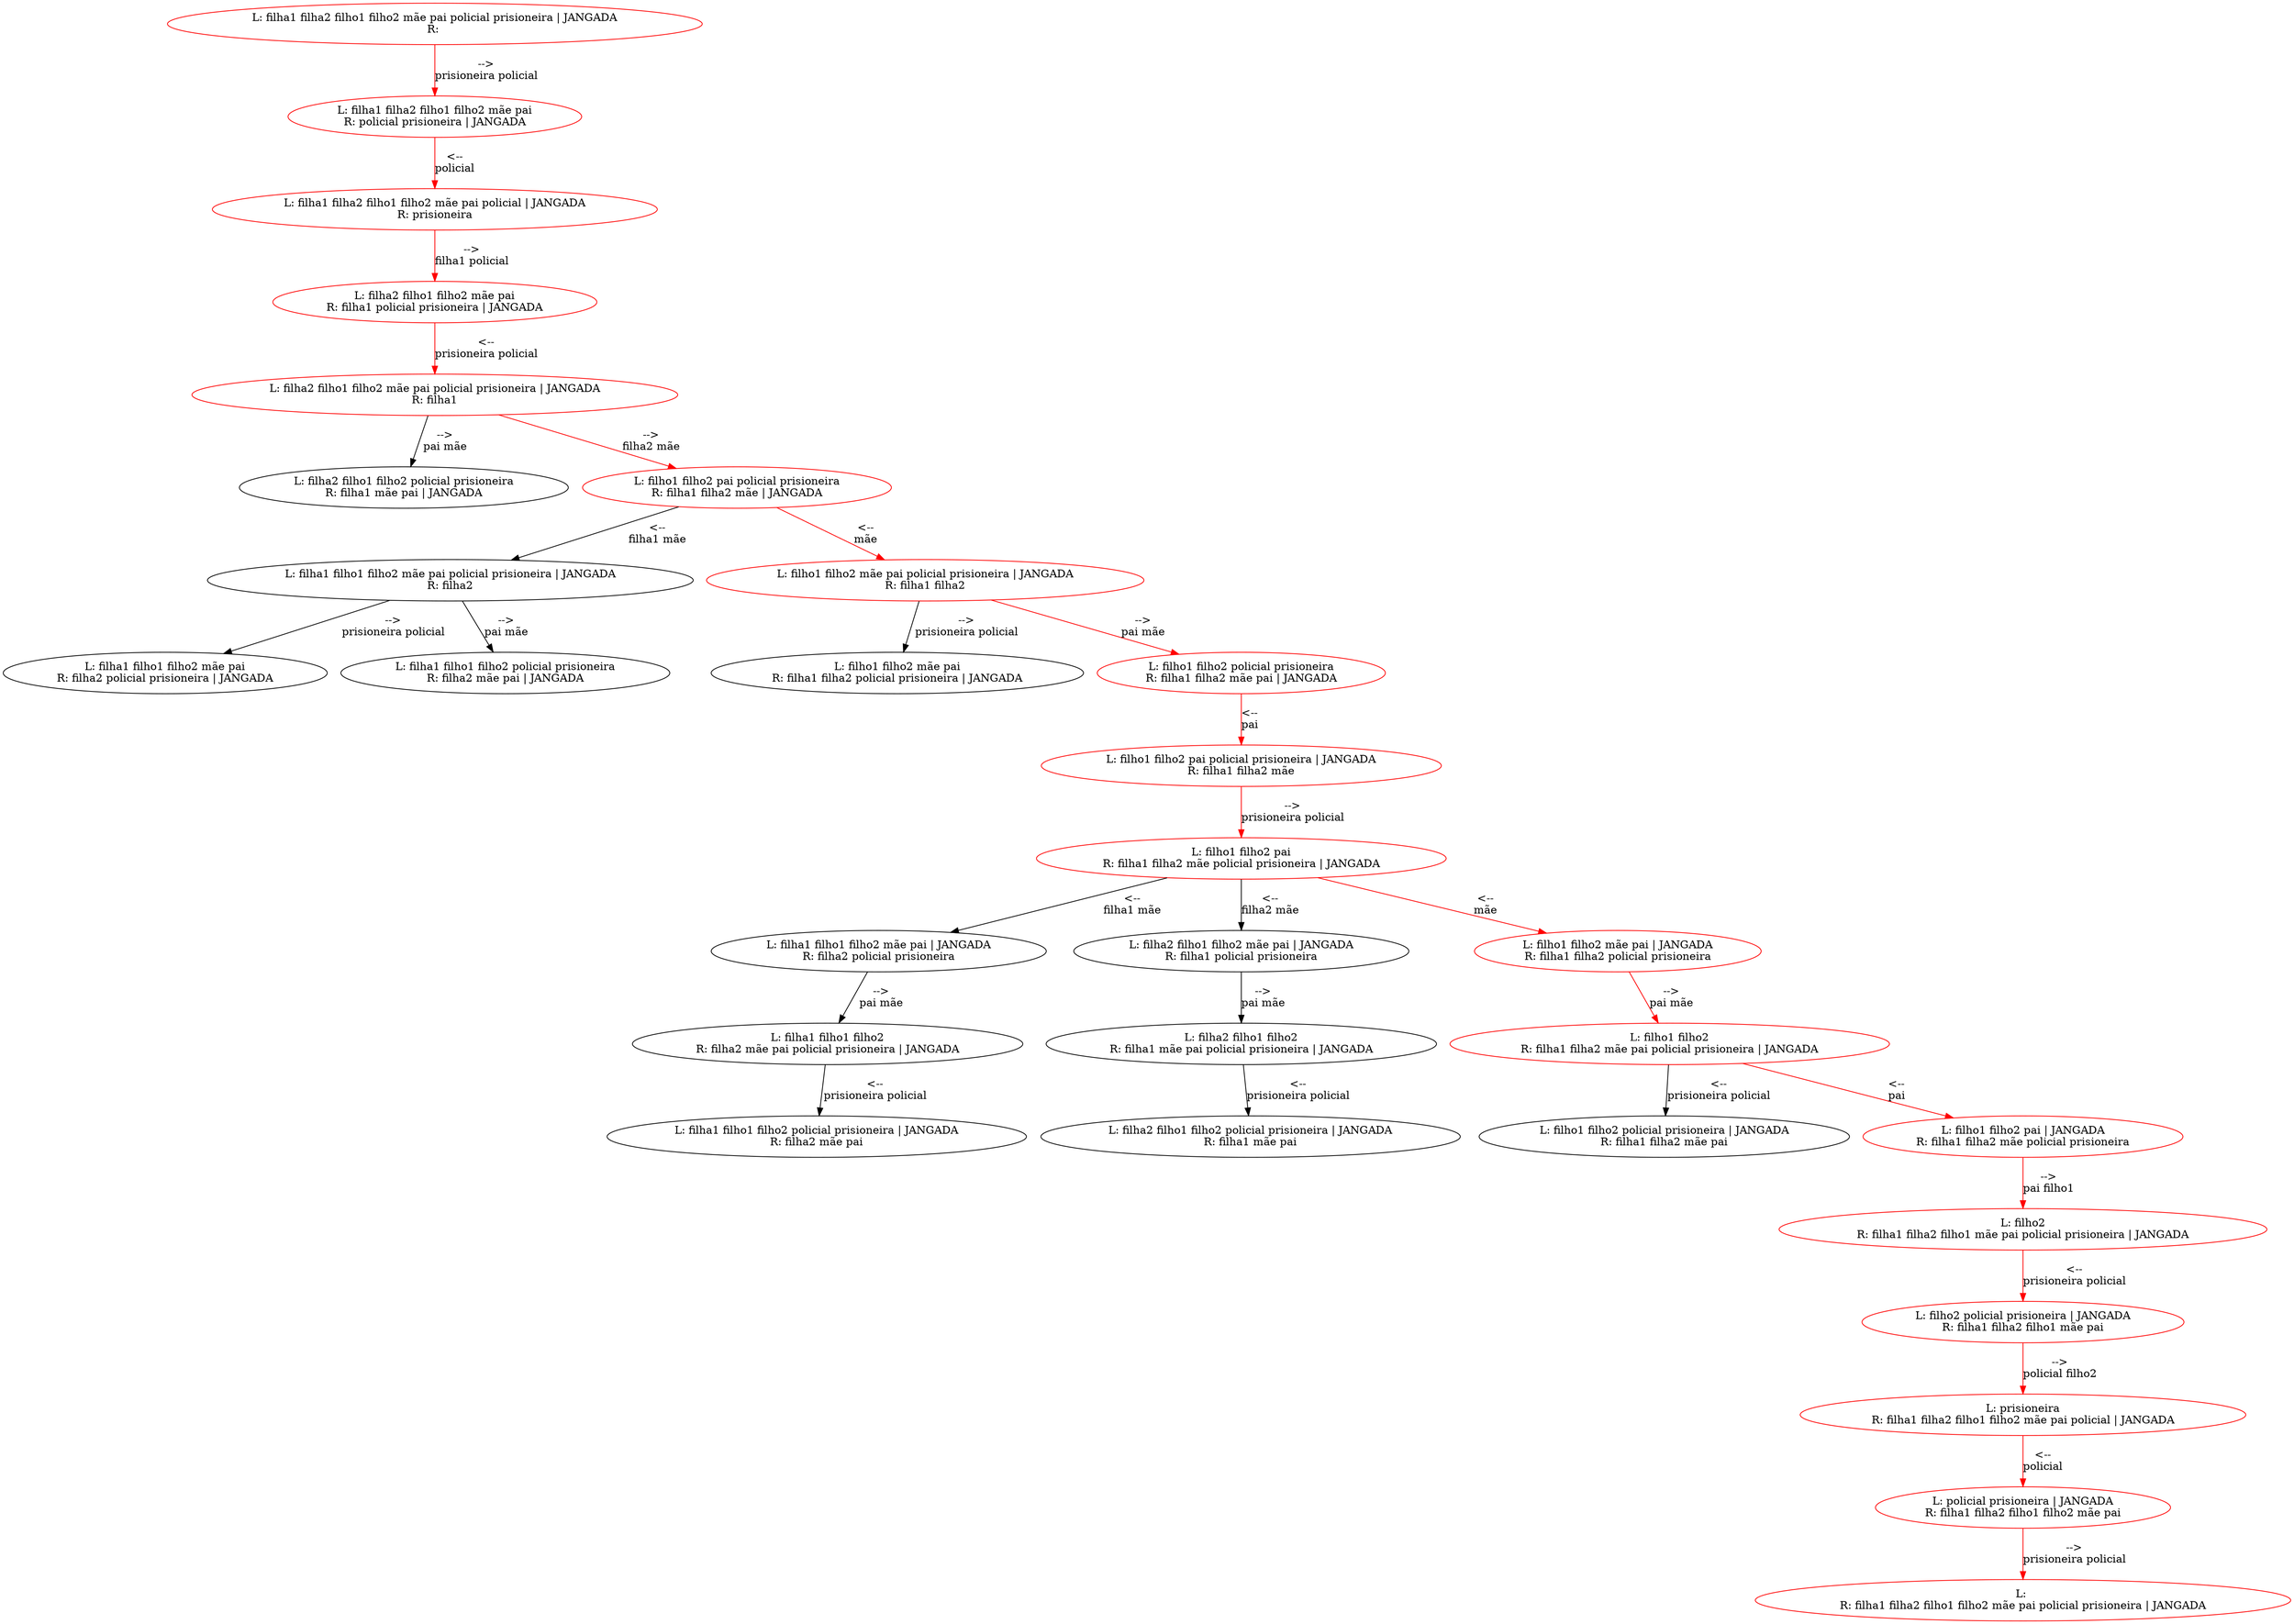 digraph {
0 [label="L: filha1 filha2 filho1 filho2 mãe pai policial prisioneira | JANGADA
R: 
"][color="red"]
0 -> 1 [label="-->
prisioneira policial
"][color="red"]
1 [label="L: filha1 filha2 filho1 filho2 mãe pai
R: policial prisioneira | JANGADA
"][color="red"]
1 -> 2 [label="<--
policial
"][color="red"]
2 [label="L: filha1 filha2 filho1 filho2 mãe pai policial | JANGADA
R: prisioneira
"][color="red"]
2 -> 3 [label="-->
filha1 policial
"][color="red"]
3 [label="L: filha2 filho1 filho2 mãe pai
R: filha1 policial prisioneira | JANGADA
"][color="red"]
3 -> 4 [label="<--
prisioneira policial
"][color="red"]
4 [label="L: filha2 filho1 filho2 mãe pai policial prisioneira | JANGADA
R: filha1
"][color="red"]
4 -> 5 [label="-->
pai mãe
"]
5 [label="L: filha2 filho1 filho2 policial prisioneira
R: filha1 mãe pai | JANGADA
"]
4 -> 6 [label="-->
filha2 mãe
"][color="red"]
6 [label="L: filho1 filho2 pai policial prisioneira
R: filha1 filha2 mãe | JANGADA
"][color="red"]
6 -> 7 [label="<--
filha1 mãe
"]
7 [label="L: filha1 filho1 filho2 mãe pai policial prisioneira | JANGADA
R: filha2
"]
7 -> 8 [label="-->
prisioneira policial
"]
8 [label="L: filha1 filho1 filho2 mãe pai
R: filha2 policial prisioneira | JANGADA
"]
7 -> 9 [label="-->
pai mãe
"]
9 [label="L: filha1 filho1 filho2 policial prisioneira
R: filha2 mãe pai | JANGADA
"]
6 -> 10 [label="<--
mãe
"][color="red"]
10 [label="L: filho1 filho2 mãe pai policial prisioneira | JANGADA
R: filha1 filha2
"][color="red"]
10 -> 11 [label="-->
prisioneira policial
"]
11 [label="L: filho1 filho2 mãe pai
R: filha1 filha2 policial prisioneira | JANGADA
"]
10 -> 12 [label="-->
pai mãe
"][color="red"]
12 [label="L: filho1 filho2 policial prisioneira
R: filha1 filha2 mãe pai | JANGADA
"][color="red"]
12 -> 13 [label="<--
pai
"][color="red"]
13 [label="L: filho1 filho2 pai policial prisioneira | JANGADA
R: filha1 filha2 mãe
"][color="red"]
13 -> 14 [label="-->
prisioneira policial
"][color="red"]
14 [label="L: filho1 filho2 pai
R: filha1 filha2 mãe policial prisioneira | JANGADA
"][color="red"]
14 -> 15 [label="<--
filha1 mãe
"]
15 [label="L: filha1 filho1 filho2 mãe pai | JANGADA
R: filha2 policial prisioneira
"]
15 -> 16 [label="-->
pai mãe
"]
16 [label="L: filha1 filho1 filho2
R: filha2 mãe pai policial prisioneira | JANGADA
"]
16 -> 17 [label="<--
prisioneira policial
"]
17 [label="L: filha1 filho1 filho2 policial prisioneira | JANGADA
R: filha2 mãe pai
"]
14 -> 18 [label="<--
filha2 mãe
"]
18 [label="L: filha2 filho1 filho2 mãe pai | JANGADA
R: filha1 policial prisioneira
"]
18 -> 19 [label="-->
pai mãe
"]
19 [label="L: filha2 filho1 filho2
R: filha1 mãe pai policial prisioneira | JANGADA
"]
19 -> 20 [label="<--
prisioneira policial
"]
20 [label="L: filha2 filho1 filho2 policial prisioneira | JANGADA
R: filha1 mãe pai
"]
14 -> 21 [label="<--
mãe
"][color="red"]
21 [label="L: filho1 filho2 mãe pai | JANGADA
R: filha1 filha2 policial prisioneira
"][color="red"]
21 -> 22 [label="-->
pai mãe
"][color="red"]
22 [label="L: filho1 filho2
R: filha1 filha2 mãe pai policial prisioneira | JANGADA
"][color="red"]
22 -> 23 [label="<--
prisioneira policial
"]
23 [label="L: filho1 filho2 policial prisioneira | JANGADA
R: filha1 filha2 mãe pai
"]
22 -> 24 [label="<--
pai
"][color="red"]
24 [label="L: filho1 filho2 pai | JANGADA
R: filha1 filha2 mãe policial prisioneira
"][color="red"]
24 -> 25 [label="-->
pai filho1
"][color="red"]
25 [label="L: filho2
R: filha1 filha2 filho1 mãe pai policial prisioneira | JANGADA
"][color="red"]
25 -> 26 [label="<--
prisioneira policial
"][color="red"]
26 [label="L: filho2 policial prisioneira | JANGADA
R: filha1 filha2 filho1 mãe pai
"][color="red"]
26 -> 27 [label="-->
policial filho2
"][color="red"]
27 [label="L: prisioneira
R: filha1 filha2 filho1 filho2 mãe pai policial | JANGADA
"][color="red"]
27 -> 28 [label="<--
policial
"][color="red"]
28 [label="L: policial prisioneira | JANGADA
R: filha1 filha2 filho1 filho2 mãe pai
"][color="red"]
28 -> 29 [label="-->
prisioneira policial
"][color="red"]
29 [label="L: 
R: filha1 filha2 filho1 filho2 mãe pai policial prisioneira | JANGADA
"][color="red"]
}
